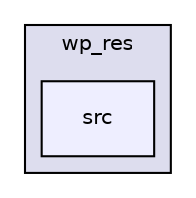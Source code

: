 digraph "src" {
  bgcolor=transparent;
  compound=true
  node [ fontsize="10", fontname="Helvetica"];
  edge [ labelfontsize="10", labelfontname="Helvetica"];
  subgraph clusterdir_0de5c10fa9cbe090c1c5fd9cd3c210ec {
    graph [ bgcolor="#ddddee", pencolor="black", label="wp_res" fontname="Helvetica", fontsize="10", URL="dir_0de5c10fa9cbe090c1c5fd9cd3c210ec.html"]
  dir_cbfa09895c3f3b9834dba46a253ffcd5 [shape=box, label="src", style="filled", fillcolor="#eeeeff", pencolor="black", URL="dir_cbfa09895c3f3b9834dba46a253ffcd5.html"];
  }
}
